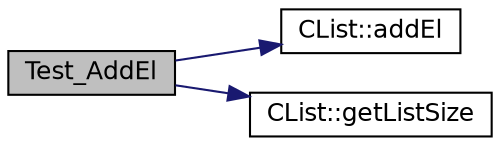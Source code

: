 digraph "Test_AddEl"
{
 // LATEX_PDF_SIZE
  edge [fontname="Helvetica",fontsize="12",labelfontname="Helvetica",labelfontsize="12"];
  node [fontname="Helvetica",fontsize="12",shape=record];
  rankdir="LR";
  Node1 [label="Test_AddEl",height=0.2,width=0.4,color="black", fillcolor="grey75", style="filled", fontcolor="black",tooltip=" "];
  Node1 -> Node2 [color="midnightblue",fontsize="12",style="solid",fontname="Helvetica"];
  Node2 [label="CList::addEl",height=0.2,width=0.4,color="black", fillcolor="white", style="filled",URL="$class_c_list.html#a3e4dfb6e3f048741737f5f9383dfcf24",tooltip=" "];
  Node1 -> Node3 [color="midnightblue",fontsize="12",style="solid",fontname="Helvetica"];
  Node3 [label="CList::getListSize",height=0.2,width=0.4,color="black", fillcolor="white", style="filled",URL="$class_c_list.html#a8a5a711d30ef7a16260ef5d4041e95b5",tooltip=" "];
}
